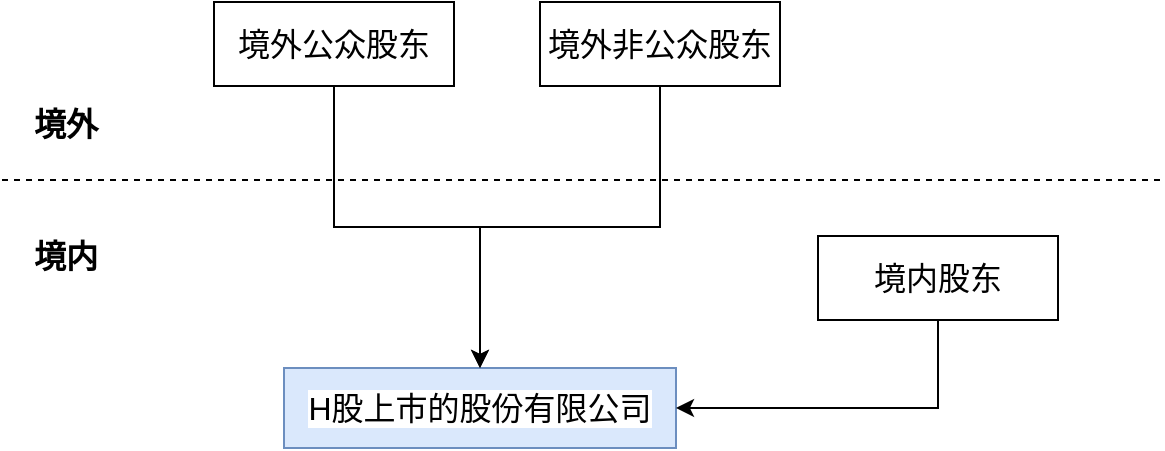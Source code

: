 <mxfile version="20.2.8" type="github">
  <diagram id="8dp1g7PumLNU5SlYLOTH" name="第 1 页">
    <mxGraphModel dx="1422" dy="794" grid="0" gridSize="10" guides="1" tooltips="1" connect="1" arrows="1" fold="1" page="1" pageScale="1" pageWidth="3300" pageHeight="4681" math="0" shadow="0">
      <root>
        <mxCell id="0" />
        <mxCell id="1" parent="0" />
        <mxCell id="Ye8IBUBLEGLneALde0YA-2" value="" style="endArrow=none;dashed=1;html=1;rounded=0;" edge="1" parent="1">
          <mxGeometry width="50" height="50" relative="1" as="geometry">
            <mxPoint x="180" y="268" as="sourcePoint" />
            <mxPoint x="759" y="268" as="targetPoint" />
          </mxGeometry>
        </mxCell>
        <mxCell id="Ye8IBUBLEGLneALde0YA-3" value="境外" style="text;html=1;strokeColor=none;fillColor=none;align=center;verticalAlign=middle;whiteSpace=wrap;rounded=0;fontStyle=1;fontSize=16;" vertex="1" parent="1">
          <mxGeometry x="182" y="225" width="60" height="30" as="geometry" />
        </mxCell>
        <mxCell id="Ye8IBUBLEGLneALde0YA-4" value="境内" style="text;html=1;strokeColor=none;fillColor=none;align=center;verticalAlign=middle;whiteSpace=wrap;rounded=0;fontSize=16;fontStyle=1" vertex="1" parent="1">
          <mxGeometry x="182" y="291" width="60" height="30" as="geometry" />
        </mxCell>
        <mxCell id="Ye8IBUBLEGLneALde0YA-5" value="H股上市的股份有限公司" style="rounded=0;whiteSpace=wrap;html=1;fontSize=16;labelBackgroundColor=default;labelBorderColor=none;fillColor=#dae8fc;strokeColor=#6c8ebf;" vertex="1" parent="1">
          <mxGeometry x="321" y="362" width="196" height="40" as="geometry" />
        </mxCell>
        <mxCell id="Ye8IBUBLEGLneALde0YA-13" style="edgeStyle=orthogonalEdgeStyle;rounded=0;orthogonalLoop=1;jettySize=auto;html=1;fontSize=16;" edge="1" parent="1" source="Ye8IBUBLEGLneALde0YA-8" target="Ye8IBUBLEGLneALde0YA-5">
          <mxGeometry relative="1" as="geometry" />
        </mxCell>
        <mxCell id="Ye8IBUBLEGLneALde0YA-8" value="境外公众股东" style="rounded=0;whiteSpace=wrap;html=1;labelBackgroundColor=none;labelBorderColor=none;fontSize=16;" vertex="1" parent="1">
          <mxGeometry x="286" y="179" width="120" height="42" as="geometry" />
        </mxCell>
        <mxCell id="Ye8IBUBLEGLneALde0YA-12" style="edgeStyle=orthogonalEdgeStyle;rounded=0;orthogonalLoop=1;jettySize=auto;html=1;exitX=0.5;exitY=1;exitDx=0;exitDy=0;fontSize=16;" edge="1" parent="1" source="Ye8IBUBLEGLneALde0YA-9" target="Ye8IBUBLEGLneALde0YA-5">
          <mxGeometry relative="1" as="geometry" />
        </mxCell>
        <mxCell id="Ye8IBUBLEGLneALde0YA-9" value="境外非公众股东" style="rounded=0;whiteSpace=wrap;html=1;labelBackgroundColor=none;labelBorderColor=none;fontSize=16;" vertex="1" parent="1">
          <mxGeometry x="449" y="179" width="120" height="42" as="geometry" />
        </mxCell>
        <mxCell id="Ye8IBUBLEGLneALde0YA-11" style="edgeStyle=orthogonalEdgeStyle;rounded=0;orthogonalLoop=1;jettySize=auto;html=1;exitX=0.5;exitY=1;exitDx=0;exitDy=0;entryX=1;entryY=0.5;entryDx=0;entryDy=0;fontSize=16;" edge="1" parent="1" source="Ye8IBUBLEGLneALde0YA-10" target="Ye8IBUBLEGLneALde0YA-5">
          <mxGeometry relative="1" as="geometry" />
        </mxCell>
        <mxCell id="Ye8IBUBLEGLneALde0YA-10" value="境内股东" style="rounded=0;whiteSpace=wrap;html=1;labelBackgroundColor=none;labelBorderColor=none;fontSize=16;" vertex="1" parent="1">
          <mxGeometry x="588" y="296" width="120" height="42" as="geometry" />
        </mxCell>
      </root>
    </mxGraphModel>
  </diagram>
</mxfile>
